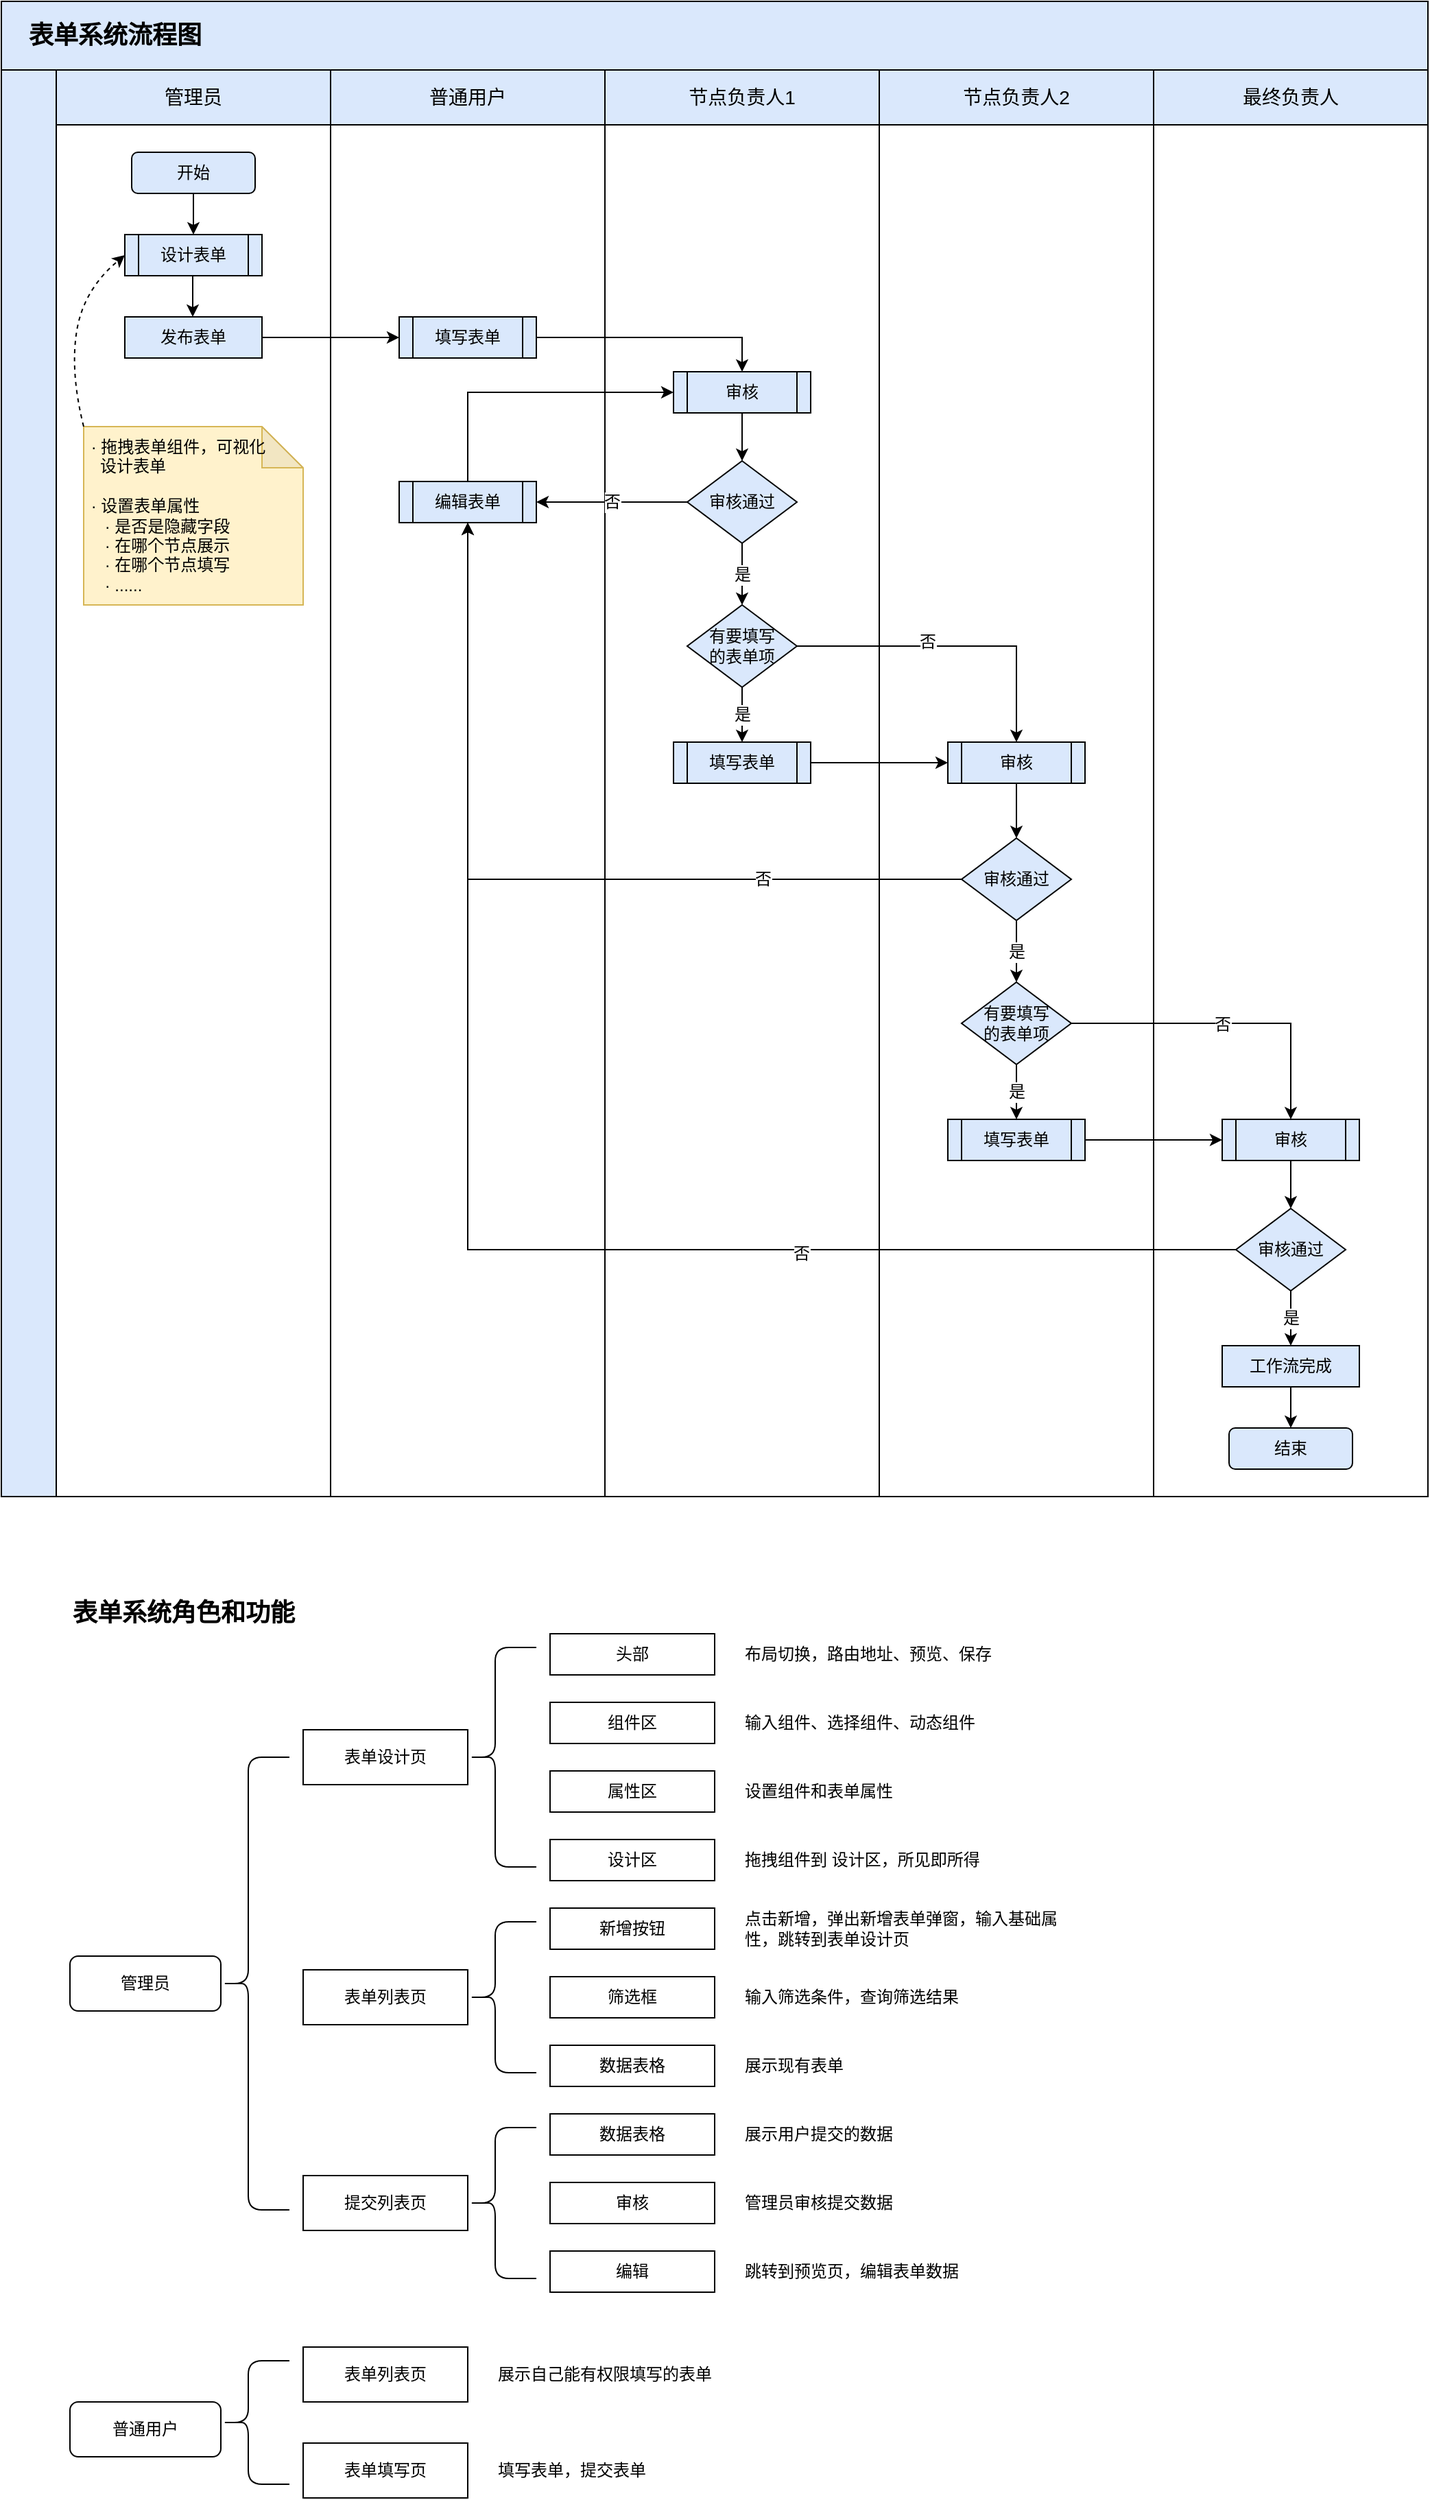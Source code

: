 <mxfile version="17.4.5" type="github">
  <diagram id="kgpKYQtTHZ0yAKxKKP6v" name="Page-1">
    <mxGraphModel dx="1483" dy="701" grid="1" gridSize="10" guides="1" tooltips="1" connect="1" arrows="1" fold="1" page="1" pageScale="1" pageWidth="1100" pageHeight="1100" math="0" shadow="0">
      <root>
        <mxCell id="0" />
        <mxCell id="1" parent="0" />
        <mxCell id="IboOVLr7oUpnxhzywGf7-25" value="管理员" style="rounded=1;whiteSpace=wrap;html=1;sketch=0;" parent="1" vertex="1">
          <mxGeometry x="80" y="1425" width="110" height="40" as="geometry" />
        </mxCell>
        <mxCell id="IboOVLr7oUpnxhzywGf7-26" value="" style="shape=curlyBracket;whiteSpace=wrap;html=1;rounded=1;sketch=0;size=0.4;" parent="1" vertex="1">
          <mxGeometry x="190" y="1280" width="50" height="330" as="geometry" />
        </mxCell>
        <mxCell id="IboOVLr7oUpnxhzywGf7-28" value="表单设计页" style="rounded=0;whiteSpace=wrap;html=1;sketch=0;" parent="1" vertex="1">
          <mxGeometry x="250" y="1260" width="120" height="40" as="geometry" />
        </mxCell>
        <mxCell id="IboOVLr7oUpnxhzywGf7-31" value="" style="shape=curlyBracket;whiteSpace=wrap;html=1;rounded=1;sketch=0;size=0.4;" parent="1" vertex="1">
          <mxGeometry x="370" y="1200" width="50" height="160" as="geometry" />
        </mxCell>
        <mxCell id="IboOVLr7oUpnxhzywGf7-35" value="头部" style="rounded=0;whiteSpace=wrap;html=1;sketch=0;" parent="1" vertex="1">
          <mxGeometry x="430" y="1190" width="120" height="30" as="geometry" />
        </mxCell>
        <mxCell id="IboOVLr7oUpnxhzywGf7-36" value="组件区" style="rounded=0;whiteSpace=wrap;html=1;sketch=0;" parent="1" vertex="1">
          <mxGeometry x="430" y="1240" width="120" height="30" as="geometry" />
        </mxCell>
        <mxCell id="IboOVLr7oUpnxhzywGf7-37" value="属性区" style="rounded=0;whiteSpace=wrap;html=1;sketch=0;" parent="1" vertex="1">
          <mxGeometry x="430" y="1290" width="120" height="30" as="geometry" />
        </mxCell>
        <mxCell id="IboOVLr7oUpnxhzywGf7-38" value="设计区" style="rounded=0;whiteSpace=wrap;html=1;sketch=0;" parent="1" vertex="1">
          <mxGeometry x="430" y="1340" width="120" height="30" as="geometry" />
        </mxCell>
        <mxCell id="IboOVLr7oUpnxhzywGf7-39" value="布局切换，路由地址、预览、保存" style="text;html=1;strokeColor=none;fillColor=none;align=left;verticalAlign=middle;whiteSpace=wrap;rounded=0;sketch=0;" parent="1" vertex="1">
          <mxGeometry x="570" y="1190" width="250" height="30" as="geometry" />
        </mxCell>
        <mxCell id="IboOVLr7oUpnxhzywGf7-40" value="输入组件、选择组件、动态组件" style="text;html=1;strokeColor=none;fillColor=none;align=left;verticalAlign=middle;whiteSpace=wrap;rounded=0;sketch=0;" parent="1" vertex="1">
          <mxGeometry x="570" y="1240" width="250" height="30" as="geometry" />
        </mxCell>
        <mxCell id="IboOVLr7oUpnxhzywGf7-41" value="设置组件和表单属性" style="text;html=1;strokeColor=none;fillColor=none;align=left;verticalAlign=middle;whiteSpace=wrap;rounded=0;sketch=0;" parent="1" vertex="1">
          <mxGeometry x="570" y="1290" width="250" height="30" as="geometry" />
        </mxCell>
        <mxCell id="IboOVLr7oUpnxhzywGf7-42" value="拖拽组件到 设计区，所见即所得" style="text;html=1;strokeColor=none;fillColor=none;align=left;verticalAlign=middle;whiteSpace=wrap;rounded=0;sketch=0;" parent="1" vertex="1">
          <mxGeometry x="570" y="1340" width="250" height="30" as="geometry" />
        </mxCell>
        <mxCell id="IboOVLr7oUpnxhzywGf7-43" value="表单列表页" style="rounded=0;whiteSpace=wrap;html=1;sketch=0;" parent="1" vertex="1">
          <mxGeometry x="250" y="1435" width="120" height="40" as="geometry" />
        </mxCell>
        <mxCell id="IboOVLr7oUpnxhzywGf7-44" value="" style="shape=curlyBracket;whiteSpace=wrap;html=1;rounded=1;sketch=0;size=0.4;" parent="1" vertex="1">
          <mxGeometry x="370" y="1400" width="50" height="110" as="geometry" />
        </mxCell>
        <mxCell id="IboOVLr7oUpnxhzywGf7-45" value="新增按钮" style="rounded=0;whiteSpace=wrap;html=1;sketch=0;" parent="1" vertex="1">
          <mxGeometry x="430" y="1390" width="120" height="30" as="geometry" />
        </mxCell>
        <mxCell id="IboOVLr7oUpnxhzywGf7-46" value="筛选框" style="rounded=0;whiteSpace=wrap;html=1;sketch=0;" parent="1" vertex="1">
          <mxGeometry x="430" y="1440" width="120" height="30" as="geometry" />
        </mxCell>
        <mxCell id="IboOVLr7oUpnxhzywGf7-47" value="数据表格" style="rounded=0;whiteSpace=wrap;html=1;sketch=0;" parent="1" vertex="1">
          <mxGeometry x="430" y="1490" width="120" height="30" as="geometry" />
        </mxCell>
        <mxCell id="IboOVLr7oUpnxhzywGf7-50" value="点击新增，弹出新增表单弹窗，输入基础属性，跳转到表单设计页" style="text;html=1;strokeColor=none;fillColor=none;align=left;verticalAlign=middle;whiteSpace=wrap;rounded=0;sketch=0;" parent="1" vertex="1">
          <mxGeometry x="570" y="1390" width="250" height="30" as="geometry" />
        </mxCell>
        <mxCell id="IboOVLr7oUpnxhzywGf7-51" value="输入筛选条件，查询筛选结果" style="text;html=1;strokeColor=none;fillColor=none;align=left;verticalAlign=middle;whiteSpace=wrap;rounded=0;sketch=0;" parent="1" vertex="1">
          <mxGeometry x="570" y="1440" width="250" height="30" as="geometry" />
        </mxCell>
        <mxCell id="IboOVLr7oUpnxhzywGf7-52" value="展示现有表单" style="text;html=1;strokeColor=none;fillColor=none;align=left;verticalAlign=middle;whiteSpace=wrap;rounded=0;sketch=0;" parent="1" vertex="1">
          <mxGeometry x="570" y="1490" width="250" height="30" as="geometry" />
        </mxCell>
        <mxCell id="IboOVLr7oUpnxhzywGf7-53" value="提交列表页" style="rounded=0;whiteSpace=wrap;html=1;sketch=0;" parent="1" vertex="1">
          <mxGeometry x="250" y="1585" width="120" height="40" as="geometry" />
        </mxCell>
        <mxCell id="IboOVLr7oUpnxhzywGf7-54" value="" style="shape=curlyBracket;whiteSpace=wrap;html=1;rounded=1;sketch=0;size=0.4;" parent="1" vertex="1">
          <mxGeometry x="370" y="1550" width="50" height="110" as="geometry" />
        </mxCell>
        <mxCell id="IboOVLr7oUpnxhzywGf7-55" value="数据表格" style="rounded=0;whiteSpace=wrap;html=1;sketch=0;" parent="1" vertex="1">
          <mxGeometry x="430" y="1540" width="120" height="30" as="geometry" />
        </mxCell>
        <mxCell id="IboOVLr7oUpnxhzywGf7-56" value="审核" style="rounded=0;whiteSpace=wrap;html=1;sketch=0;" parent="1" vertex="1">
          <mxGeometry x="430" y="1590" width="120" height="30" as="geometry" />
        </mxCell>
        <mxCell id="IboOVLr7oUpnxhzywGf7-57" value="编辑" style="rounded=0;whiteSpace=wrap;html=1;sketch=0;" parent="1" vertex="1">
          <mxGeometry x="430" y="1640" width="120" height="30" as="geometry" />
        </mxCell>
        <mxCell id="IboOVLr7oUpnxhzywGf7-59" value="展示用户提交的数据" style="text;html=1;strokeColor=none;fillColor=none;align=left;verticalAlign=middle;whiteSpace=wrap;rounded=0;sketch=0;" parent="1" vertex="1">
          <mxGeometry x="570" y="1540" width="250" height="30" as="geometry" />
        </mxCell>
        <mxCell id="IboOVLr7oUpnxhzywGf7-60" value="管理员审核提交数据" style="text;html=1;strokeColor=none;fillColor=none;align=left;verticalAlign=middle;whiteSpace=wrap;rounded=0;sketch=0;" parent="1" vertex="1">
          <mxGeometry x="570" y="1590" width="250" height="30" as="geometry" />
        </mxCell>
        <mxCell id="IboOVLr7oUpnxhzywGf7-61" value="跳转到预览页，编辑表单数据" style="text;html=1;strokeColor=none;fillColor=none;align=left;verticalAlign=middle;whiteSpace=wrap;rounded=0;sketch=0;" parent="1" vertex="1">
          <mxGeometry x="570" y="1640" width="250" height="30" as="geometry" />
        </mxCell>
        <mxCell id="IboOVLr7oUpnxhzywGf7-64" value="普通用户" style="rounded=1;whiteSpace=wrap;html=1;sketch=0;" parent="1" vertex="1">
          <mxGeometry x="80" y="1750" width="110" height="40" as="geometry" />
        </mxCell>
        <mxCell id="IboOVLr7oUpnxhzywGf7-65" value="" style="shape=curlyBracket;whiteSpace=wrap;html=1;rounded=1;sketch=0;size=0.4;" parent="1" vertex="1">
          <mxGeometry x="190" y="1720" width="50" height="90" as="geometry" />
        </mxCell>
        <mxCell id="IboOVLr7oUpnxhzywGf7-66" value="表单列表页" style="rounded=0;whiteSpace=wrap;html=1;sketch=0;" parent="1" vertex="1">
          <mxGeometry x="250" y="1710" width="120" height="40" as="geometry" />
        </mxCell>
        <mxCell id="IboOVLr7oUpnxhzywGf7-72" value="展示自己能有权限填写的表单" style="text;html=1;strokeColor=none;fillColor=none;align=left;verticalAlign=middle;whiteSpace=wrap;rounded=0;sketch=0;" parent="1" vertex="1">
          <mxGeometry x="390" y="1715" width="250" height="30" as="geometry" />
        </mxCell>
        <mxCell id="IboOVLr7oUpnxhzywGf7-76" value="表单填写页" style="rounded=0;whiteSpace=wrap;html=1;sketch=0;" parent="1" vertex="1">
          <mxGeometry x="250" y="1780" width="120" height="40" as="geometry" />
        </mxCell>
        <mxCell id="IboOVLr7oUpnxhzywGf7-83" value="填写表单，提交表单" style="text;html=1;strokeColor=none;fillColor=none;align=left;verticalAlign=middle;whiteSpace=wrap;rounded=0;sketch=0;" parent="1" vertex="1">
          <mxGeometry x="390" y="1785" width="250" height="30" as="geometry" />
        </mxCell>
        <mxCell id="l4G0WWd9K2WXSb8Dgo5U-1" value="表单系统角色和功能" style="text;html=1;strokeColor=none;fillColor=none;align=left;verticalAlign=middle;whiteSpace=wrap;rounded=0;fontSize=18;fontStyle=1" vertex="1" parent="1">
          <mxGeometry x="80" y="1160" width="480" height="30" as="geometry" />
        </mxCell>
        <mxCell id="l4G0WWd9K2WXSb8Dgo5U-65" value="" style="rounded=0;whiteSpace=wrap;html=1;fontSize=18;fillColor=#DAE8FC;" vertex="1" parent="1">
          <mxGeometry x="30" width="1040" height="50" as="geometry" />
        </mxCell>
        <mxCell id="l4G0WWd9K2WXSb8Dgo5U-66" value="" style="rounded=0;whiteSpace=wrap;html=1;fontSize=18;fillColor=#DAE8FC;" vertex="1" parent="1">
          <mxGeometry x="30" y="50" width="40" height="1040" as="geometry" />
        </mxCell>
        <mxCell id="l4G0WWd9K2WXSb8Dgo5U-67" value="" style="rounded=0;whiteSpace=wrap;html=1;fontSize=18;" vertex="1" parent="1">
          <mxGeometry x="70" y="50" width="200" height="1040" as="geometry" />
        </mxCell>
        <mxCell id="l4G0WWd9K2WXSb8Dgo5U-38" value="表单系统流程图" style="text;html=1;strokeColor=none;fillColor=none;align=left;verticalAlign=middle;whiteSpace=wrap;rounded=0;fontSize=18;fontStyle=1" vertex="1" parent="1">
          <mxGeometry x="48" y="10" width="480" height="30" as="geometry" />
        </mxCell>
        <mxCell id="l4G0WWd9K2WXSb8Dgo5U-72" value="" style="rounded=0;whiteSpace=wrap;html=1;fontSize=18;" vertex="1" parent="1">
          <mxGeometry x="270" y="50" width="200" height="1040" as="geometry" />
        </mxCell>
        <mxCell id="l4G0WWd9K2WXSb8Dgo5U-73" value="" style="rounded=0;whiteSpace=wrap;html=1;fontSize=18;" vertex="1" parent="1">
          <mxGeometry x="470" y="50" width="200" height="1040" as="geometry" />
        </mxCell>
        <mxCell id="l4G0WWd9K2WXSb8Dgo5U-74" value="" style="rounded=0;whiteSpace=wrap;html=1;fontSize=18;" vertex="1" parent="1">
          <mxGeometry x="670" y="50" width="200" height="1040" as="geometry" />
        </mxCell>
        <mxCell id="l4G0WWd9K2WXSb8Dgo5U-75" value="" style="rounded=0;whiteSpace=wrap;html=1;fontSize=18;" vertex="1" parent="1">
          <mxGeometry x="870" y="50" width="200" height="1040" as="geometry" />
        </mxCell>
        <mxCell id="l4G0WWd9K2WXSb8Dgo5U-76" value="&lt;font style=&quot;font-size: 14px&quot;&gt;管理员&lt;/font&gt;" style="rounded=0;whiteSpace=wrap;html=1;fontSize=14;fillColor=#DAE8FC;" vertex="1" parent="1">
          <mxGeometry x="70" y="50" width="200" height="40" as="geometry" />
        </mxCell>
        <mxCell id="l4G0WWd9K2WXSb8Dgo5U-81" value="&lt;font style=&quot;font-size: 14px&quot;&gt;普通用户&lt;/font&gt;" style="rounded=0;whiteSpace=wrap;html=1;fontSize=14;fillColor=#DAE8FC;" vertex="1" parent="1">
          <mxGeometry x="270" y="50" width="200" height="40" as="geometry" />
        </mxCell>
        <mxCell id="l4G0WWd9K2WXSb8Dgo5U-82" value="&lt;font style=&quot;font-size: 14px&quot;&gt;节点负责人1&lt;/font&gt;" style="rounded=0;whiteSpace=wrap;html=1;fontSize=14;fillColor=#DAE8FC;" vertex="1" parent="1">
          <mxGeometry x="470" y="50" width="200" height="40" as="geometry" />
        </mxCell>
        <mxCell id="l4G0WWd9K2WXSb8Dgo5U-83" value="节点负责人2" style="rounded=0;whiteSpace=wrap;html=1;fontSize=14;fillColor=#DAE8FC;" vertex="1" parent="1">
          <mxGeometry x="670" y="50" width="200" height="40" as="geometry" />
        </mxCell>
        <mxCell id="l4G0WWd9K2WXSb8Dgo5U-84" value="最终负责人" style="rounded=0;whiteSpace=wrap;html=1;fontSize=14;fillColor=#DAE8FC;" vertex="1" parent="1">
          <mxGeometry x="870" y="50" width="200" height="40" as="geometry" />
        </mxCell>
        <mxCell id="l4G0WWd9K2WXSb8Dgo5U-87" value="" style="edgeStyle=orthogonalEdgeStyle;rounded=0;sketch=0;jumpStyle=none;orthogonalLoop=1;jettySize=auto;html=1;shadow=0;fontSize=12;" edge="1" parent="1" source="l4G0WWd9K2WXSb8Dgo5U-85">
          <mxGeometry relative="1" as="geometry">
            <mxPoint x="170" y="170" as="targetPoint" />
          </mxGeometry>
        </mxCell>
        <mxCell id="l4G0WWd9K2WXSb8Dgo5U-85" value="&lt;font style=&quot;font-size: 12px&quot;&gt;开始&lt;/font&gt;" style="rounded=1;whiteSpace=wrap;html=1;fontSize=12;fillColor=#DAE8FC;" vertex="1" parent="1">
          <mxGeometry x="125" y="110" width="90" height="30" as="geometry" />
        </mxCell>
        <mxCell id="l4G0WWd9K2WXSb8Dgo5U-94" style="edgeStyle=orthogonalEdgeStyle;rounded=0;sketch=0;jumpStyle=none;orthogonalLoop=1;jettySize=auto;html=1;exitX=1;exitY=0.5;exitDx=0;exitDy=0;entryX=0;entryY=0.5;entryDx=0;entryDy=0;shadow=0;fontSize=12;" edge="1" parent="1" source="l4G0WWd9K2WXSb8Dgo5U-89" target="l4G0WWd9K2WXSb8Dgo5U-93">
          <mxGeometry relative="1" as="geometry" />
        </mxCell>
        <mxCell id="l4G0WWd9K2WXSb8Dgo5U-89" value="发布表单" style="rounded=0;whiteSpace=wrap;html=1;fontSize=12;fillColor=#DAE8FC;" vertex="1" parent="1">
          <mxGeometry x="120" y="230" width="100" height="30" as="geometry" />
        </mxCell>
        <mxCell id="l4G0WWd9K2WXSb8Dgo5U-90" value="" style="edgeStyle=orthogonalEdgeStyle;rounded=0;sketch=0;jumpStyle=none;orthogonalLoop=1;jettySize=auto;html=1;shadow=0;fontSize=12;" edge="1" parent="1">
          <mxGeometry relative="1" as="geometry">
            <mxPoint x="169.5" y="200" as="sourcePoint" />
            <mxPoint x="169.5" y="230" as="targetPoint" />
          </mxGeometry>
        </mxCell>
        <mxCell id="l4G0WWd9K2WXSb8Dgo5U-92" value="&lt;span&gt;设计表单&lt;/span&gt;" style="shape=process;whiteSpace=wrap;html=1;backgroundOutline=1;fontSize=12;fillColor=#DAE8FC;" vertex="1" parent="1">
          <mxGeometry x="120" y="170" width="100" height="30" as="geometry" />
        </mxCell>
        <mxCell id="l4G0WWd9K2WXSb8Dgo5U-99" style="edgeStyle=orthogonalEdgeStyle;rounded=0;sketch=0;jumpStyle=none;orthogonalLoop=1;jettySize=auto;html=1;exitX=1;exitY=0.5;exitDx=0;exitDy=0;entryX=0.5;entryY=0;entryDx=0;entryDy=0;shadow=0;fontSize=12;" edge="1" parent="1" source="l4G0WWd9K2WXSb8Dgo5U-93" target="l4G0WWd9K2WXSb8Dgo5U-95">
          <mxGeometry relative="1" as="geometry" />
        </mxCell>
        <mxCell id="l4G0WWd9K2WXSb8Dgo5U-93" value="&lt;span&gt;填写表单&lt;/span&gt;" style="shape=process;whiteSpace=wrap;html=1;backgroundOutline=1;fontSize=12;fillColor=#DAE8FC;" vertex="1" parent="1">
          <mxGeometry x="320" y="230" width="100" height="30" as="geometry" />
        </mxCell>
        <mxCell id="l4G0WWd9K2WXSb8Dgo5U-98" style="edgeStyle=orthogonalEdgeStyle;rounded=0;sketch=0;jumpStyle=none;orthogonalLoop=1;jettySize=auto;html=1;exitX=0.5;exitY=1;exitDx=0;exitDy=0;entryX=0.5;entryY=0;entryDx=0;entryDy=0;shadow=0;fontSize=12;" edge="1" parent="1" source="l4G0WWd9K2WXSb8Dgo5U-95" target="l4G0WWd9K2WXSb8Dgo5U-97">
          <mxGeometry relative="1" as="geometry" />
        </mxCell>
        <mxCell id="l4G0WWd9K2WXSb8Dgo5U-95" value="&lt;span&gt;审核&lt;/span&gt;" style="shape=process;whiteSpace=wrap;html=1;backgroundOutline=1;fontSize=12;fillColor=#DAE8FC;" vertex="1" parent="1">
          <mxGeometry x="520" y="270" width="100" height="30" as="geometry" />
        </mxCell>
        <mxCell id="l4G0WWd9K2WXSb8Dgo5U-101" value="否" style="edgeStyle=orthogonalEdgeStyle;rounded=0;sketch=0;jumpStyle=none;orthogonalLoop=1;jettySize=auto;html=1;exitX=0;exitY=0.5;exitDx=0;exitDy=0;entryX=1;entryY=0.5;entryDx=0;entryDy=0;shadow=0;fontSize=12;" edge="1" parent="1" source="l4G0WWd9K2WXSb8Dgo5U-97" target="l4G0WWd9K2WXSb8Dgo5U-100">
          <mxGeometry relative="1" as="geometry" />
        </mxCell>
        <mxCell id="l4G0WWd9K2WXSb8Dgo5U-104" value="是" style="edgeStyle=orthogonalEdgeStyle;rounded=0;sketch=0;jumpStyle=none;orthogonalLoop=1;jettySize=auto;html=1;exitX=0.5;exitY=1;exitDx=0;exitDy=0;entryX=0.5;entryY=0;entryDx=0;entryDy=0;shadow=0;fontSize=12;" edge="1" parent="1" source="l4G0WWd9K2WXSb8Dgo5U-97" target="l4G0WWd9K2WXSb8Dgo5U-103">
          <mxGeometry relative="1" as="geometry" />
        </mxCell>
        <mxCell id="l4G0WWd9K2WXSb8Dgo5U-97" value="审核通过" style="rhombus;whiteSpace=wrap;html=1;fontSize=12;fillColor=#DAE8FC;" vertex="1" parent="1">
          <mxGeometry x="530" y="335" width="80" height="60" as="geometry" />
        </mxCell>
        <mxCell id="l4G0WWd9K2WXSb8Dgo5U-102" style="edgeStyle=orthogonalEdgeStyle;rounded=0;sketch=0;jumpStyle=none;orthogonalLoop=1;jettySize=auto;html=1;exitX=0.5;exitY=0;exitDx=0;exitDy=0;entryX=0;entryY=0.5;entryDx=0;entryDy=0;shadow=0;fontSize=12;" edge="1" parent="1" source="l4G0WWd9K2WXSb8Dgo5U-100" target="l4G0WWd9K2WXSb8Dgo5U-95">
          <mxGeometry relative="1" as="geometry" />
        </mxCell>
        <mxCell id="l4G0WWd9K2WXSb8Dgo5U-100" value="&lt;span&gt;编辑表单&lt;/span&gt;" style="shape=process;whiteSpace=wrap;html=1;backgroundOutline=1;fontSize=12;fillColor=#DAE8FC;" vertex="1" parent="1">
          <mxGeometry x="320" y="350" width="100" height="30" as="geometry" />
        </mxCell>
        <mxCell id="l4G0WWd9K2WXSb8Dgo5U-106" value="是" style="edgeStyle=orthogonalEdgeStyle;rounded=0;sketch=0;jumpStyle=none;orthogonalLoop=1;jettySize=auto;html=1;exitX=0.5;exitY=1;exitDx=0;exitDy=0;entryX=0.5;entryY=0;entryDx=0;entryDy=0;shadow=0;fontSize=12;" edge="1" parent="1" source="l4G0WWd9K2WXSb8Dgo5U-103" target="l4G0WWd9K2WXSb8Dgo5U-105">
          <mxGeometry relative="1" as="geometry" />
        </mxCell>
        <mxCell id="l4G0WWd9K2WXSb8Dgo5U-110" style="edgeStyle=orthogonalEdgeStyle;rounded=0;sketch=0;jumpStyle=none;orthogonalLoop=1;jettySize=auto;html=1;exitX=1;exitY=0.5;exitDx=0;exitDy=0;entryX=0.5;entryY=0;entryDx=0;entryDy=0;shadow=0;fontSize=12;" edge="1" parent="1" source="l4G0WWd9K2WXSb8Dgo5U-103" target="l4G0WWd9K2WXSb8Dgo5U-108">
          <mxGeometry relative="1" as="geometry" />
        </mxCell>
        <mxCell id="l4G0WWd9K2WXSb8Dgo5U-111" value="否" style="edgeLabel;html=1;align=center;verticalAlign=middle;resizable=0;points=[];fontSize=12;" vertex="1" connectable="0" parent="l4G0WWd9K2WXSb8Dgo5U-110">
          <mxGeometry x="-0.179" y="3" relative="1" as="geometry">
            <mxPoint as="offset" />
          </mxGeometry>
        </mxCell>
        <mxCell id="l4G0WWd9K2WXSb8Dgo5U-103" value="有要填写&lt;br&gt;的表单项" style="rhombus;whiteSpace=wrap;html=1;fontSize=12;fillColor=#DAE8FC;" vertex="1" parent="1">
          <mxGeometry x="530" y="440" width="80" height="60" as="geometry" />
        </mxCell>
        <mxCell id="l4G0WWd9K2WXSb8Dgo5U-109" style="edgeStyle=orthogonalEdgeStyle;rounded=0;sketch=0;jumpStyle=none;orthogonalLoop=1;jettySize=auto;html=1;exitX=1;exitY=0.5;exitDx=0;exitDy=0;entryX=0;entryY=0.5;entryDx=0;entryDy=0;shadow=0;fontSize=12;" edge="1" parent="1" source="l4G0WWd9K2WXSb8Dgo5U-105" target="l4G0WWd9K2WXSb8Dgo5U-108">
          <mxGeometry relative="1" as="geometry" />
        </mxCell>
        <mxCell id="l4G0WWd9K2WXSb8Dgo5U-105" value="&lt;span&gt;填写表单&lt;/span&gt;" style="shape=process;whiteSpace=wrap;html=1;backgroundOutline=1;fontSize=12;fillColor=#DAE8FC;" vertex="1" parent="1">
          <mxGeometry x="520" y="540" width="100" height="30" as="geometry" />
        </mxCell>
        <mxCell id="l4G0WWd9K2WXSb8Dgo5U-115" style="edgeStyle=orthogonalEdgeStyle;rounded=0;sketch=0;jumpStyle=none;orthogonalLoop=1;jettySize=auto;html=1;exitX=0.5;exitY=1;exitDx=0;exitDy=0;entryX=0.5;entryY=0;entryDx=0;entryDy=0;shadow=0;fontSize=12;" edge="1" parent="1" source="l4G0WWd9K2WXSb8Dgo5U-108" target="l4G0WWd9K2WXSb8Dgo5U-112">
          <mxGeometry relative="1" as="geometry" />
        </mxCell>
        <mxCell id="l4G0WWd9K2WXSb8Dgo5U-108" value="&lt;span&gt;审核&lt;/span&gt;" style="shape=process;whiteSpace=wrap;html=1;backgroundOutline=1;fontSize=12;fillColor=#DAE8FC;" vertex="1" parent="1">
          <mxGeometry x="720" y="540" width="100" height="30" as="geometry" />
        </mxCell>
        <mxCell id="l4G0WWd9K2WXSb8Dgo5U-116" value="是" style="edgeStyle=orthogonalEdgeStyle;rounded=0;sketch=0;jumpStyle=none;orthogonalLoop=1;jettySize=auto;html=1;exitX=0.5;exitY=1;exitDx=0;exitDy=0;entryX=0.5;entryY=0;entryDx=0;entryDy=0;shadow=0;fontSize=12;" edge="1" parent="1" source="l4G0WWd9K2WXSb8Dgo5U-112" target="l4G0WWd9K2WXSb8Dgo5U-113">
          <mxGeometry relative="1" as="geometry" />
        </mxCell>
        <mxCell id="l4G0WWd9K2WXSb8Dgo5U-118" style="edgeStyle=orthogonalEdgeStyle;rounded=0;sketch=0;jumpStyle=none;orthogonalLoop=1;jettySize=auto;html=1;exitX=0;exitY=0.5;exitDx=0;exitDy=0;entryX=0.5;entryY=1;entryDx=0;entryDy=0;shadow=0;fontSize=12;" edge="1" parent="1" source="l4G0WWd9K2WXSb8Dgo5U-112" target="l4G0WWd9K2WXSb8Dgo5U-100">
          <mxGeometry relative="1" as="geometry" />
        </mxCell>
        <mxCell id="l4G0WWd9K2WXSb8Dgo5U-119" value="否" style="edgeLabel;html=1;align=center;verticalAlign=middle;resizable=0;points=[];fontSize=12;" vertex="1" connectable="0" parent="l4G0WWd9K2WXSb8Dgo5U-118">
          <mxGeometry x="-0.533" relative="1" as="geometry">
            <mxPoint as="offset" />
          </mxGeometry>
        </mxCell>
        <mxCell id="l4G0WWd9K2WXSb8Dgo5U-112" value="审核通过" style="rhombus;whiteSpace=wrap;html=1;fontSize=12;fillColor=#DAE8FC;" vertex="1" parent="1">
          <mxGeometry x="730" y="610" width="80" height="60" as="geometry" />
        </mxCell>
        <mxCell id="l4G0WWd9K2WXSb8Dgo5U-117" value="是" style="edgeStyle=orthogonalEdgeStyle;rounded=0;sketch=0;jumpStyle=none;orthogonalLoop=1;jettySize=auto;html=1;exitX=0.5;exitY=1;exitDx=0;exitDy=0;entryX=0.5;entryY=0;entryDx=0;entryDy=0;shadow=0;fontSize=12;" edge="1" parent="1" source="l4G0WWd9K2WXSb8Dgo5U-113" target="l4G0WWd9K2WXSb8Dgo5U-114">
          <mxGeometry relative="1" as="geometry" />
        </mxCell>
        <mxCell id="l4G0WWd9K2WXSb8Dgo5U-128" style="edgeStyle=orthogonalEdgeStyle;rounded=0;sketch=0;jumpStyle=none;orthogonalLoop=1;jettySize=auto;html=1;exitX=1;exitY=0.5;exitDx=0;exitDy=0;entryX=0.5;entryY=0;entryDx=0;entryDy=0;shadow=0;fontSize=12;" edge="1" parent="1" source="l4G0WWd9K2WXSb8Dgo5U-113" target="l4G0WWd9K2WXSb8Dgo5U-120">
          <mxGeometry relative="1" as="geometry" />
        </mxCell>
        <mxCell id="l4G0WWd9K2WXSb8Dgo5U-129" value="否" style="edgeLabel;html=1;align=center;verticalAlign=middle;resizable=0;points=[];fontSize=12;" vertex="1" connectable="0" parent="l4G0WWd9K2WXSb8Dgo5U-128">
          <mxGeometry x="-0.043" y="-1" relative="1" as="geometry">
            <mxPoint as="offset" />
          </mxGeometry>
        </mxCell>
        <mxCell id="l4G0WWd9K2WXSb8Dgo5U-113" value="有要填写&lt;br&gt;的表单项" style="rhombus;whiteSpace=wrap;html=1;fontSize=12;fillColor=#DAE8FC;" vertex="1" parent="1">
          <mxGeometry x="730" y="715" width="80" height="60" as="geometry" />
        </mxCell>
        <mxCell id="l4G0WWd9K2WXSb8Dgo5U-127" style="edgeStyle=orthogonalEdgeStyle;rounded=0;sketch=0;jumpStyle=none;orthogonalLoop=1;jettySize=auto;html=1;exitX=1;exitY=0.5;exitDx=0;exitDy=0;entryX=0;entryY=0.5;entryDx=0;entryDy=0;shadow=0;fontSize=12;" edge="1" parent="1" source="l4G0WWd9K2WXSb8Dgo5U-114" target="l4G0WWd9K2WXSb8Dgo5U-120">
          <mxGeometry relative="1" as="geometry" />
        </mxCell>
        <mxCell id="l4G0WWd9K2WXSb8Dgo5U-114" value="&lt;span&gt;填写表单&lt;/span&gt;" style="shape=process;whiteSpace=wrap;html=1;backgroundOutline=1;fontSize=12;fillColor=#DAE8FC;" vertex="1" parent="1">
          <mxGeometry x="720" y="815" width="100" height="30" as="geometry" />
        </mxCell>
        <mxCell id="l4G0WWd9K2WXSb8Dgo5U-126" style="edgeStyle=orthogonalEdgeStyle;rounded=0;sketch=0;jumpStyle=none;orthogonalLoop=1;jettySize=auto;html=1;exitX=0.5;exitY=1;exitDx=0;exitDy=0;entryX=0.5;entryY=0;entryDx=0;entryDy=0;shadow=0;fontSize=12;" edge="1" parent="1" source="l4G0WWd9K2WXSb8Dgo5U-120" target="l4G0WWd9K2WXSb8Dgo5U-121">
          <mxGeometry relative="1" as="geometry" />
        </mxCell>
        <mxCell id="l4G0WWd9K2WXSb8Dgo5U-120" value="审核" style="shape=process;whiteSpace=wrap;html=1;backgroundOutline=1;fontSize=12;fillColor=#DAE8FC;" vertex="1" parent="1">
          <mxGeometry x="920" y="815" width="100" height="30" as="geometry" />
        </mxCell>
        <mxCell id="l4G0WWd9K2WXSb8Dgo5U-122" style="edgeStyle=orthogonalEdgeStyle;rounded=0;sketch=0;jumpStyle=none;orthogonalLoop=1;jettySize=auto;html=1;exitX=0;exitY=0.5;exitDx=0;exitDy=0;entryX=0.5;entryY=1;entryDx=0;entryDy=0;shadow=0;fontSize=12;" edge="1" parent="1" source="l4G0WWd9K2WXSb8Dgo5U-121" target="l4G0WWd9K2WXSb8Dgo5U-100">
          <mxGeometry relative="1" as="geometry" />
        </mxCell>
        <mxCell id="l4G0WWd9K2WXSb8Dgo5U-123" value="否" style="edgeLabel;html=1;align=center;verticalAlign=middle;resizable=0;points=[];fontSize=12;" vertex="1" connectable="0" parent="l4G0WWd9K2WXSb8Dgo5U-122">
          <mxGeometry x="-0.418" y="3" relative="1" as="geometry">
            <mxPoint as="offset" />
          </mxGeometry>
        </mxCell>
        <mxCell id="l4G0WWd9K2WXSb8Dgo5U-125" value="是" style="edgeStyle=orthogonalEdgeStyle;rounded=0;sketch=0;jumpStyle=none;orthogonalLoop=1;jettySize=auto;html=1;exitX=0.5;exitY=1;exitDx=0;exitDy=0;entryX=0.5;entryY=0;entryDx=0;entryDy=0;shadow=0;fontSize=12;" edge="1" parent="1" source="l4G0WWd9K2WXSb8Dgo5U-121" target="l4G0WWd9K2WXSb8Dgo5U-124">
          <mxGeometry relative="1" as="geometry" />
        </mxCell>
        <mxCell id="l4G0WWd9K2WXSb8Dgo5U-121" value="审核通过" style="rhombus;whiteSpace=wrap;html=1;fontSize=12;fillColor=#DAE8FC;" vertex="1" parent="1">
          <mxGeometry x="930" y="880" width="80" height="60" as="geometry" />
        </mxCell>
        <mxCell id="l4G0WWd9K2WXSb8Dgo5U-131" style="edgeStyle=orthogonalEdgeStyle;rounded=0;sketch=0;jumpStyle=none;orthogonalLoop=1;jettySize=auto;html=1;exitX=0.5;exitY=1;exitDx=0;exitDy=0;entryX=0.5;entryY=0;entryDx=0;entryDy=0;shadow=0;fontSize=12;" edge="1" parent="1" source="l4G0WWd9K2WXSb8Dgo5U-124" target="l4G0WWd9K2WXSb8Dgo5U-130">
          <mxGeometry relative="1" as="geometry" />
        </mxCell>
        <mxCell id="l4G0WWd9K2WXSb8Dgo5U-124" value="工作流完成" style="rounded=0;whiteSpace=wrap;html=1;fontSize=12;fillColor=#DAE8FC;" vertex="1" parent="1">
          <mxGeometry x="920" y="980" width="100" height="30" as="geometry" />
        </mxCell>
        <mxCell id="l4G0WWd9K2WXSb8Dgo5U-130" value="&lt;font style=&quot;font-size: 12px&quot;&gt;结束&lt;/font&gt;" style="rounded=1;whiteSpace=wrap;html=1;fontSize=12;fillColor=#DAE8FC;" vertex="1" parent="1">
          <mxGeometry x="925" y="1040" width="90" height="30" as="geometry" />
        </mxCell>
        <mxCell id="l4G0WWd9K2WXSb8Dgo5U-133" value="&amp;nbsp;· 拖拽表单组件，可视化&lt;br&gt;&amp;nbsp; &amp;nbsp;设计表单&lt;br&gt;&lt;br&gt;&amp;nbsp;· 设置表单属性&lt;br&gt;&amp;nbsp; &amp;nbsp; · 是否是隐藏字段&lt;br&gt;&amp;nbsp; &amp;nbsp; · 在哪个节点展示&lt;br&gt;&amp;nbsp; &amp;nbsp; · 在哪个节点填写&lt;br&gt;&amp;nbsp; &amp;nbsp; · ......" style="shape=note;whiteSpace=wrap;html=1;backgroundOutline=1;darkOpacity=0.05;fontSize=12;fillColor=#fff2cc;strokeColor=#d6b656;align=left;" vertex="1" parent="1">
          <mxGeometry x="90" y="310" width="160" height="130" as="geometry" />
        </mxCell>
        <mxCell id="l4G0WWd9K2WXSb8Dgo5U-136" value="" style="curved=1;endArrow=classic;html=1;rounded=0;shadow=0;sketch=0;fontSize=12;jumpStyle=none;exitX=0;exitY=0;exitDx=0;exitDy=0;exitPerimeter=0;entryX=0;entryY=0.5;entryDx=0;entryDy=0;dashed=1;" edge="1" parent="1" source="l4G0WWd9K2WXSb8Dgo5U-133" target="l4G0WWd9K2WXSb8Dgo5U-92">
          <mxGeometry width="50" height="50" relative="1" as="geometry">
            <mxPoint x="75" y="230" as="sourcePoint" />
            <mxPoint x="125" y="180" as="targetPoint" />
            <Array as="points">
              <mxPoint x="80" y="270" />
              <mxPoint x="90" y="210" />
            </Array>
          </mxGeometry>
        </mxCell>
      </root>
    </mxGraphModel>
  </diagram>
</mxfile>

